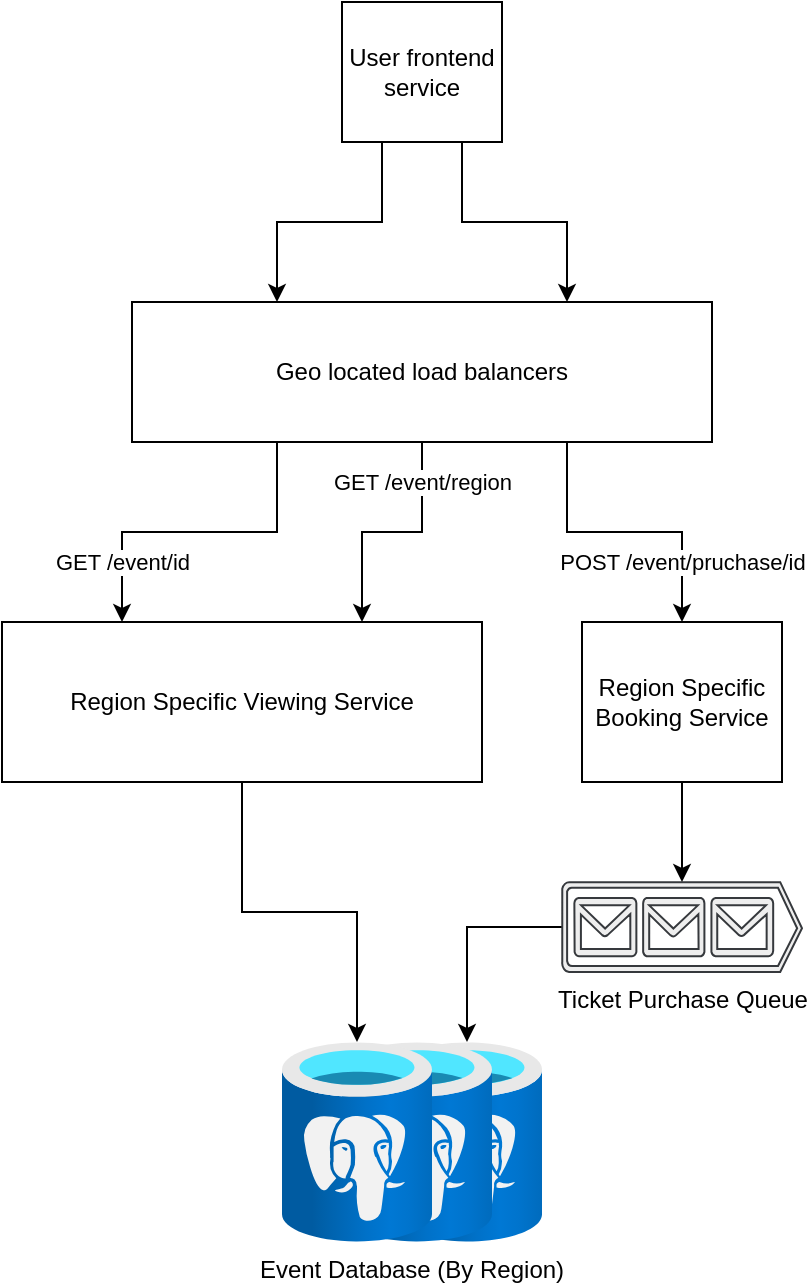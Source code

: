 <mxfile version="27.1.4">
  <diagram name="Page-1" id="529wNl6Oy085xDnrhqR8">
    <mxGraphModel dx="2037" dy="1073" grid="1" gridSize="10" guides="1" tooltips="1" connect="1" arrows="1" fold="1" page="1" pageScale="1" pageWidth="827" pageHeight="1169" math="0" shadow="0">
      <root>
        <mxCell id="0" />
        <mxCell id="1" parent="0" />
        <mxCell id="oGA4mzF8Sejtjxil2VU--11" style="edgeStyle=orthogonalEdgeStyle;rounded=0;orthogonalLoop=1;jettySize=auto;html=1;exitX=0.25;exitY=1;exitDx=0;exitDy=0;entryX=0.25;entryY=0;entryDx=0;entryDy=0;" edge="1" parent="1" source="oGA4mzF8Sejtjxil2VU--1" target="oGA4mzF8Sejtjxil2VU--2">
          <mxGeometry relative="1" as="geometry" />
        </mxCell>
        <mxCell id="oGA4mzF8Sejtjxil2VU--12" style="edgeStyle=orthogonalEdgeStyle;rounded=0;orthogonalLoop=1;jettySize=auto;html=1;exitX=0.75;exitY=1;exitDx=0;exitDy=0;entryX=0.75;entryY=0;entryDx=0;entryDy=0;" edge="1" parent="1" source="oGA4mzF8Sejtjxil2VU--1" target="oGA4mzF8Sejtjxil2VU--2">
          <mxGeometry relative="1" as="geometry" />
        </mxCell>
        <mxCell id="oGA4mzF8Sejtjxil2VU--1" value="User frontend service" style="rounded=0;whiteSpace=wrap;html=1;" vertex="1" parent="1">
          <mxGeometry x="350" y="70" width="80" height="70" as="geometry" />
        </mxCell>
        <mxCell id="oGA4mzF8Sejtjxil2VU--13" value="GET /event/id" style="edgeStyle=orthogonalEdgeStyle;rounded=0;orthogonalLoop=1;jettySize=auto;html=1;exitX=0.25;exitY=1;exitDx=0;exitDy=0;entryX=0.25;entryY=0;entryDx=0;entryDy=0;" edge="1" parent="1" source="oGA4mzF8Sejtjxil2VU--2" target="oGA4mzF8Sejtjxil2VU--6">
          <mxGeometry x="0.642" relative="1" as="geometry">
            <mxPoint as="offset" />
          </mxGeometry>
        </mxCell>
        <mxCell id="oGA4mzF8Sejtjxil2VU--14" value="GET /event/region" style="edgeStyle=orthogonalEdgeStyle;rounded=0;orthogonalLoop=1;jettySize=auto;html=1;exitX=0.5;exitY=1;exitDx=0;exitDy=0;entryX=0.75;entryY=0;entryDx=0;entryDy=0;" edge="1" parent="1" source="oGA4mzF8Sejtjxil2VU--2" target="oGA4mzF8Sejtjxil2VU--6">
          <mxGeometry x="-0.667" relative="1" as="geometry">
            <mxPoint as="offset" />
          </mxGeometry>
        </mxCell>
        <mxCell id="oGA4mzF8Sejtjxil2VU--15" value="POST /event/pruchase/id" style="edgeStyle=orthogonalEdgeStyle;rounded=0;orthogonalLoop=1;jettySize=auto;html=1;exitX=0.75;exitY=1;exitDx=0;exitDy=0;" edge="1" parent="1" source="oGA4mzF8Sejtjxil2VU--2" target="oGA4mzF8Sejtjxil2VU--7">
          <mxGeometry x="0.593" relative="1" as="geometry">
            <mxPoint as="offset" />
          </mxGeometry>
        </mxCell>
        <mxCell id="oGA4mzF8Sejtjxil2VU--18" value="Event Database (By Region)" style="group;labelPosition=center;verticalLabelPosition=bottom;align=center;verticalAlign=top;" vertex="1" connectable="0" parent="1">
          <mxGeometry x="320" y="590" width="130" height="100" as="geometry" />
        </mxCell>
        <mxCell id="oGA4mzF8Sejtjxil2VU--10" value="" style="image;aspect=fixed;html=1;points=[];align=center;fontSize=12;image=img/lib/azure2/databases/Azure_Database_PostgreSQL_Server.svg;" vertex="1" parent="oGA4mzF8Sejtjxil2VU--18">
          <mxGeometry x="55" width="75" height="100" as="geometry" />
        </mxCell>
        <mxCell id="oGA4mzF8Sejtjxil2VU--16" value="" style="image;aspect=fixed;html=1;points=[];align=center;fontSize=12;image=img/lib/azure2/databases/Azure_Database_PostgreSQL_Server.svg;" vertex="1" parent="oGA4mzF8Sejtjxil2VU--18">
          <mxGeometry x="30" width="75" height="100" as="geometry" />
        </mxCell>
        <mxCell id="oGA4mzF8Sejtjxil2VU--17" value="" style="image;aspect=fixed;html=1;points=[];align=center;fontSize=12;image=img/lib/azure2/databases/Azure_Database_PostgreSQL_Server.svg;" vertex="1" parent="oGA4mzF8Sejtjxil2VU--18">
          <mxGeometry width="75" height="100" as="geometry" />
        </mxCell>
        <mxCell id="oGA4mzF8Sejtjxil2VU--2" value="Geo located load balancers" style="rounded=0;whiteSpace=wrap;html=1;" vertex="1" parent="1">
          <mxGeometry x="245" y="220" width="290" height="70" as="geometry" />
        </mxCell>
        <mxCell id="oGA4mzF8Sejtjxil2VU--22" style="edgeStyle=orthogonalEdgeStyle;rounded=0;orthogonalLoop=1;jettySize=auto;html=1;exitX=0.5;exitY=1;exitDx=0;exitDy=0;" edge="1" parent="1" source="oGA4mzF8Sejtjxil2VU--6" target="oGA4mzF8Sejtjxil2VU--17">
          <mxGeometry relative="1" as="geometry" />
        </mxCell>
        <mxCell id="oGA4mzF8Sejtjxil2VU--6" value="Region Specific Viewing Service" style="rounded=0;whiteSpace=wrap;html=1;" vertex="1" parent="1">
          <mxGeometry x="180" y="380" width="240" height="80" as="geometry" />
        </mxCell>
        <mxCell id="oGA4mzF8Sejtjxil2VU--7" value="Region Specific Booking Service" style="rounded=0;whiteSpace=wrap;html=1;" vertex="1" parent="1">
          <mxGeometry x="470" y="380" width="100" height="80" as="geometry" />
        </mxCell>
        <mxCell id="oGA4mzF8Sejtjxil2VU--20" style="edgeStyle=orthogonalEdgeStyle;rounded=0;orthogonalLoop=1;jettySize=auto;html=1;exitX=0;exitY=0.5;exitDx=0;exitDy=0;exitPerimeter=0;" edge="1" parent="1" source="oGA4mzF8Sejtjxil2VU--19" target="oGA4mzF8Sejtjxil2VU--10">
          <mxGeometry relative="1" as="geometry" />
        </mxCell>
        <mxCell id="oGA4mzF8Sejtjxil2VU--19" value="Ticket Purchase Queue" style="verticalLabelPosition=bottom;html=1;verticalAlign=top;align=center;shape=mxgraph.azure.queue_generic;pointerEvents=1;fillColor=#eeeeee;strokeColor=#36393d;" vertex="1" parent="1">
          <mxGeometry x="460" y="510" width="120" height="45" as="geometry" />
        </mxCell>
        <mxCell id="oGA4mzF8Sejtjxil2VU--21" style="edgeStyle=orthogonalEdgeStyle;rounded=0;orthogonalLoop=1;jettySize=auto;html=1;exitX=0.5;exitY=1;exitDx=0;exitDy=0;entryX=0.5;entryY=0;entryDx=0;entryDy=0;entryPerimeter=0;" edge="1" parent="1" source="oGA4mzF8Sejtjxil2VU--7" target="oGA4mzF8Sejtjxil2VU--19">
          <mxGeometry relative="1" as="geometry" />
        </mxCell>
      </root>
    </mxGraphModel>
  </diagram>
</mxfile>
